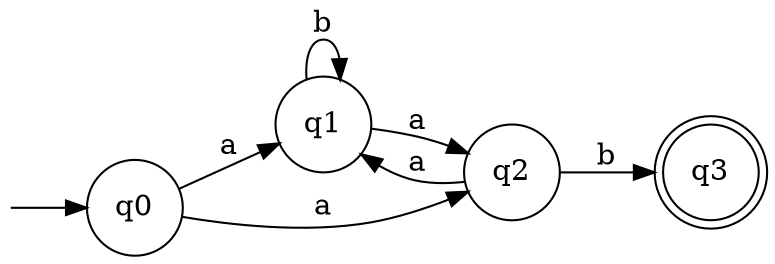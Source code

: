 digraph FiniteAutomaton {
  rankdir=LR;
  q0 [shape=circle];
  q1 [shape=circle];
  q2 [shape=circle];
  q3 [shape=doublecircle];
  start [shape=none, label="", width=0.0, height=0.0];
  start -> q0;
  q0 -> q1 [label="a"];
  q0 -> q2 [label="a"];
  q1 -> q1 [label="b"];
  q1 -> q2 [label="a"];
  q2 -> q1 [label="a"];
  q2 -> q3 [label="b"];
}